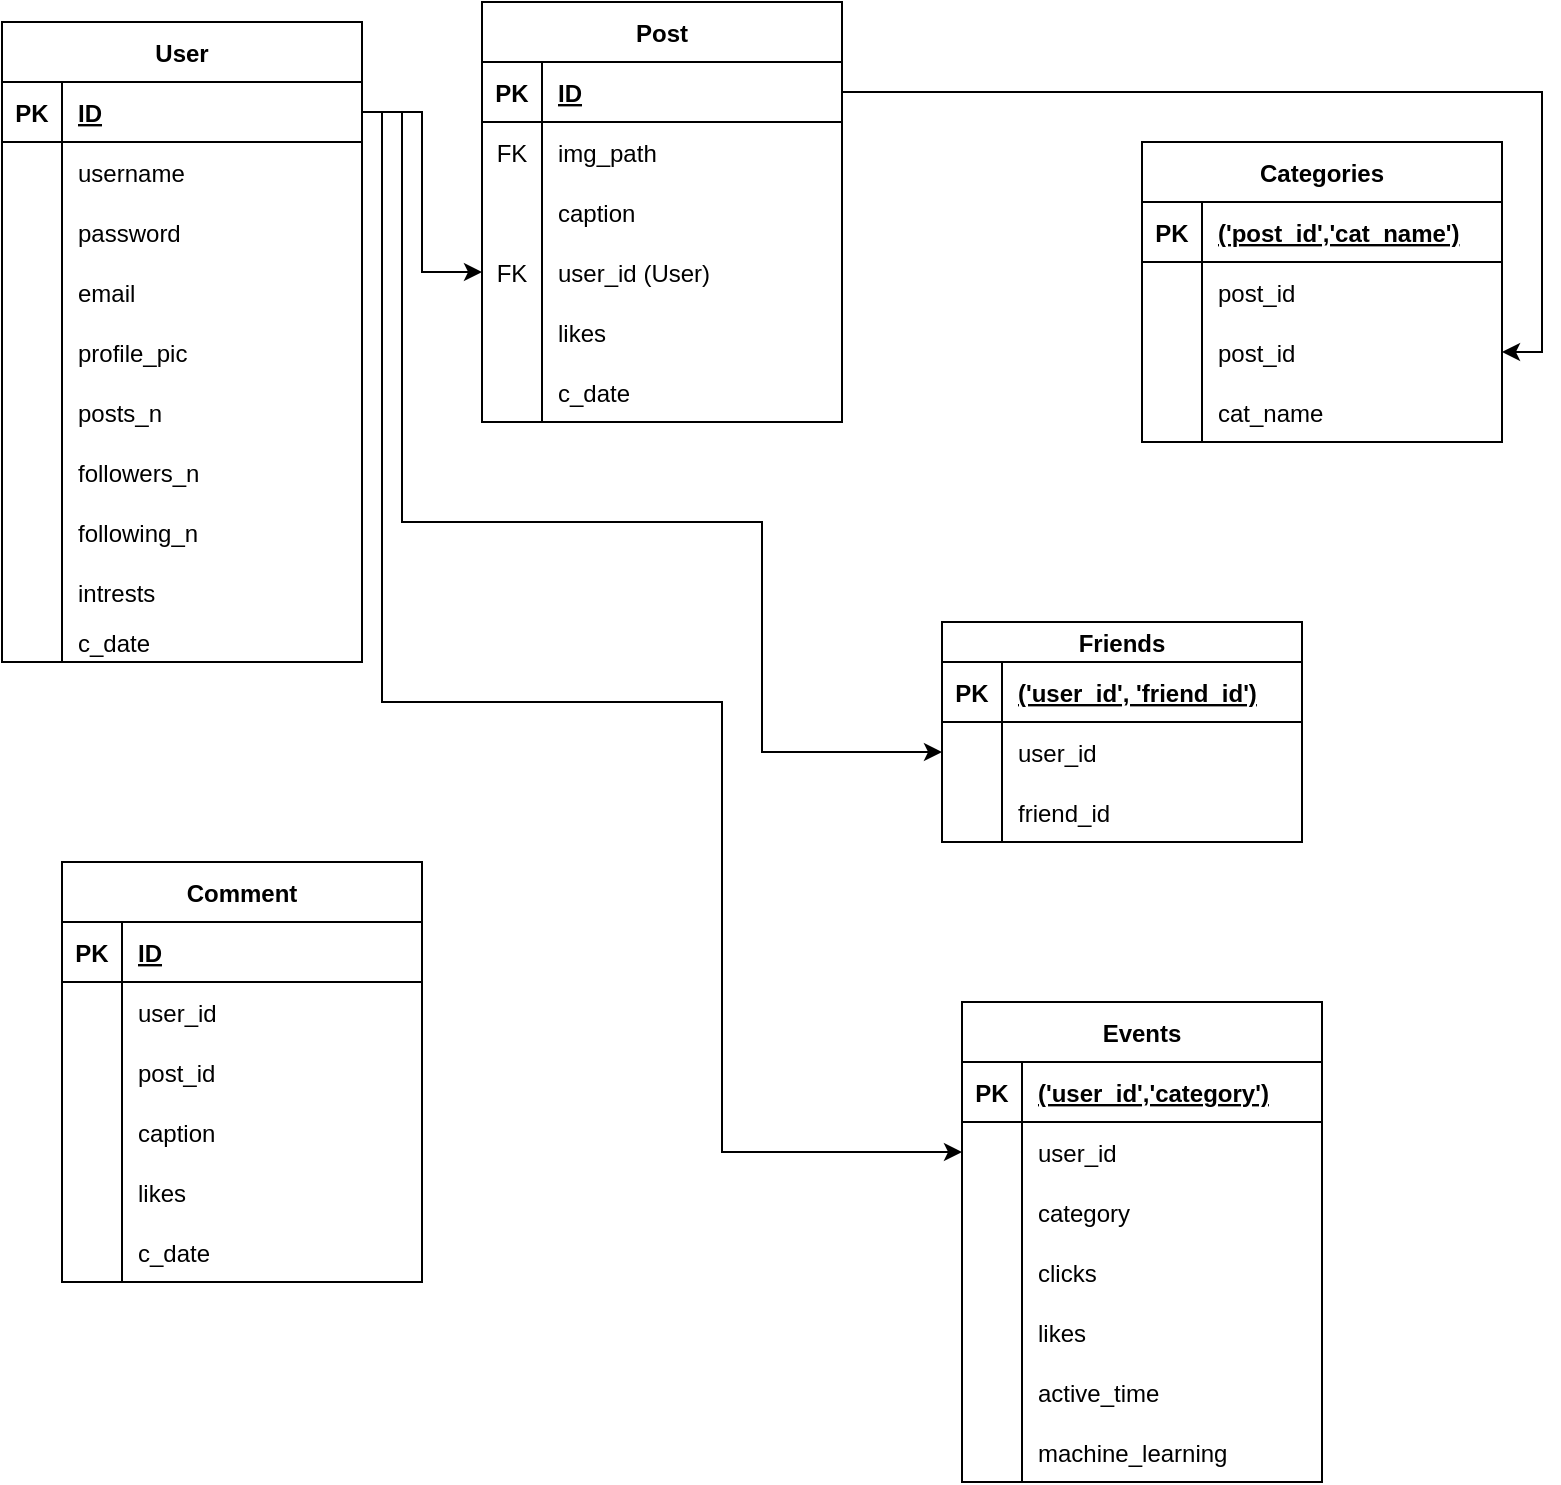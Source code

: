 <mxfile version="17.1.0" type="device"><diagram id="lx7LLQ6ni6LobfROGD-T" name="Page-1"><mxGraphModel dx="782" dy="706" grid="1" gridSize="10" guides="1" tooltips="1" connect="1" arrows="1" fold="1" page="1" pageScale="1" pageWidth="850" pageHeight="1100" math="0" shadow="0"><root><mxCell id="0"/><mxCell id="1" parent="0"/><mxCell id="xgUBNsa3OIaJ6jAXtoV_-1" value="User" style="shape=table;startSize=30;container=1;collapsible=1;childLayout=tableLayout;fixedRows=1;rowLines=0;fontStyle=1;align=center;resizeLast=1;" parent="1" vertex="1"><mxGeometry x="90" y="170" width="180" height="320" as="geometry"><mxRectangle x="150" y="130" width="60" height="30" as="alternateBounds"/></mxGeometry></mxCell><mxCell id="xgUBNsa3OIaJ6jAXtoV_-2" value="" style="shape=partialRectangle;collapsible=0;dropTarget=0;pointerEvents=0;fillColor=none;top=0;left=0;bottom=1;right=0;points=[[0,0.5],[1,0.5]];portConstraint=eastwest;" parent="xgUBNsa3OIaJ6jAXtoV_-1" vertex="1"><mxGeometry y="30" width="180" height="30" as="geometry"/></mxCell><mxCell id="xgUBNsa3OIaJ6jAXtoV_-3" value="PK" style="shape=partialRectangle;connectable=0;fillColor=none;top=0;left=0;bottom=0;right=0;fontStyle=1;overflow=hidden;" parent="xgUBNsa3OIaJ6jAXtoV_-2" vertex="1"><mxGeometry width="30" height="30" as="geometry"><mxRectangle width="30" height="30" as="alternateBounds"/></mxGeometry></mxCell><mxCell id="xgUBNsa3OIaJ6jAXtoV_-4" value="ID" style="shape=partialRectangle;connectable=0;fillColor=none;top=0;left=0;bottom=0;right=0;align=left;spacingLeft=6;fontStyle=5;overflow=hidden;" parent="xgUBNsa3OIaJ6jAXtoV_-2" vertex="1"><mxGeometry x="30" width="150" height="30" as="geometry"><mxRectangle width="150" height="30" as="alternateBounds"/></mxGeometry></mxCell><mxCell id="xgUBNsa3OIaJ6jAXtoV_-5" value="" style="shape=partialRectangle;collapsible=0;dropTarget=0;pointerEvents=0;fillColor=none;top=0;left=0;bottom=0;right=0;points=[[0,0.5],[1,0.5]];portConstraint=eastwest;" parent="xgUBNsa3OIaJ6jAXtoV_-1" vertex="1"><mxGeometry y="60" width="180" height="30" as="geometry"/></mxCell><mxCell id="xgUBNsa3OIaJ6jAXtoV_-6" value="" style="shape=partialRectangle;connectable=0;fillColor=none;top=0;left=0;bottom=0;right=0;editable=1;overflow=hidden;" parent="xgUBNsa3OIaJ6jAXtoV_-5" vertex="1"><mxGeometry width="30" height="30" as="geometry"><mxRectangle width="30" height="30" as="alternateBounds"/></mxGeometry></mxCell><mxCell id="xgUBNsa3OIaJ6jAXtoV_-7" value="username" style="shape=partialRectangle;connectable=0;fillColor=none;top=0;left=0;bottom=0;right=0;align=left;spacingLeft=6;overflow=hidden;" parent="xgUBNsa3OIaJ6jAXtoV_-5" vertex="1"><mxGeometry x="30" width="150" height="30" as="geometry"><mxRectangle width="150" height="30" as="alternateBounds"/></mxGeometry></mxCell><mxCell id="xgUBNsa3OIaJ6jAXtoV_-8" value="" style="shape=partialRectangle;collapsible=0;dropTarget=0;pointerEvents=0;fillColor=none;top=0;left=0;bottom=0;right=0;points=[[0,0.5],[1,0.5]];portConstraint=eastwest;" parent="xgUBNsa3OIaJ6jAXtoV_-1" vertex="1"><mxGeometry y="90" width="180" height="30" as="geometry"/></mxCell><mxCell id="xgUBNsa3OIaJ6jAXtoV_-9" value="" style="shape=partialRectangle;connectable=0;fillColor=none;top=0;left=0;bottom=0;right=0;editable=1;overflow=hidden;" parent="xgUBNsa3OIaJ6jAXtoV_-8" vertex="1"><mxGeometry width="30" height="30" as="geometry"><mxRectangle width="30" height="30" as="alternateBounds"/></mxGeometry></mxCell><mxCell id="xgUBNsa3OIaJ6jAXtoV_-10" value="password" style="shape=partialRectangle;connectable=0;fillColor=none;top=0;left=0;bottom=0;right=0;align=left;spacingLeft=6;overflow=hidden;" parent="xgUBNsa3OIaJ6jAXtoV_-8" vertex="1"><mxGeometry x="30" width="150" height="30" as="geometry"><mxRectangle width="150" height="30" as="alternateBounds"/></mxGeometry></mxCell><mxCell id="xgUBNsa3OIaJ6jAXtoV_-11" value="" style="shape=partialRectangle;collapsible=0;dropTarget=0;pointerEvents=0;fillColor=none;top=0;left=0;bottom=0;right=0;points=[[0,0.5],[1,0.5]];portConstraint=eastwest;" parent="xgUBNsa3OIaJ6jAXtoV_-1" vertex="1"><mxGeometry y="120" width="180" height="30" as="geometry"/></mxCell><mxCell id="xgUBNsa3OIaJ6jAXtoV_-12" value="" style="shape=partialRectangle;connectable=0;fillColor=none;top=0;left=0;bottom=0;right=0;editable=1;overflow=hidden;" parent="xgUBNsa3OIaJ6jAXtoV_-11" vertex="1"><mxGeometry width="30" height="30" as="geometry"><mxRectangle width="30" height="30" as="alternateBounds"/></mxGeometry></mxCell><mxCell id="xgUBNsa3OIaJ6jAXtoV_-13" value="email" style="shape=partialRectangle;connectable=0;fillColor=none;top=0;left=0;bottom=0;right=0;align=left;spacingLeft=6;overflow=hidden;" parent="xgUBNsa3OIaJ6jAXtoV_-11" vertex="1"><mxGeometry x="30" width="150" height="30" as="geometry"><mxRectangle width="150" height="30" as="alternateBounds"/></mxGeometry></mxCell><mxCell id="xgUBNsa3OIaJ6jAXtoV_-91" value="" style="shape=partialRectangle;collapsible=0;dropTarget=0;pointerEvents=0;fillColor=none;top=0;left=0;bottom=0;right=0;points=[[0,0.5],[1,0.5]];portConstraint=eastwest;" parent="xgUBNsa3OIaJ6jAXtoV_-1" vertex="1"><mxGeometry y="150" width="180" height="30" as="geometry"/></mxCell><mxCell id="xgUBNsa3OIaJ6jAXtoV_-92" value="" style="shape=partialRectangle;connectable=0;fillColor=none;top=0;left=0;bottom=0;right=0;editable=1;overflow=hidden;" parent="xgUBNsa3OIaJ6jAXtoV_-91" vertex="1"><mxGeometry width="30" height="30" as="geometry"><mxRectangle width="30" height="30" as="alternateBounds"/></mxGeometry></mxCell><mxCell id="xgUBNsa3OIaJ6jAXtoV_-93" value="profile_pic" style="shape=partialRectangle;connectable=0;fillColor=none;top=0;left=0;bottom=0;right=0;align=left;spacingLeft=6;overflow=hidden;" parent="xgUBNsa3OIaJ6jAXtoV_-91" vertex="1"><mxGeometry x="30" width="150" height="30" as="geometry"><mxRectangle width="150" height="30" as="alternateBounds"/></mxGeometry></mxCell><mxCell id="xgUBNsa3OIaJ6jAXtoV_-128" value="" style="shape=partialRectangle;collapsible=0;dropTarget=0;pointerEvents=0;fillColor=none;top=0;left=0;bottom=0;right=0;points=[[0,0.5],[1,0.5]];portConstraint=eastwest;" parent="xgUBNsa3OIaJ6jAXtoV_-1" vertex="1"><mxGeometry y="180" width="180" height="30" as="geometry"/></mxCell><mxCell id="xgUBNsa3OIaJ6jAXtoV_-129" value="" style="shape=partialRectangle;connectable=0;fillColor=none;top=0;left=0;bottom=0;right=0;editable=1;overflow=hidden;" parent="xgUBNsa3OIaJ6jAXtoV_-128" vertex="1"><mxGeometry width="30" height="30" as="geometry"><mxRectangle width="30" height="30" as="alternateBounds"/></mxGeometry></mxCell><mxCell id="xgUBNsa3OIaJ6jAXtoV_-130" value="posts_n" style="shape=partialRectangle;connectable=0;fillColor=none;top=0;left=0;bottom=0;right=0;align=left;spacingLeft=6;overflow=hidden;" parent="xgUBNsa3OIaJ6jAXtoV_-128" vertex="1"><mxGeometry x="30" width="150" height="30" as="geometry"><mxRectangle width="150" height="30" as="alternateBounds"/></mxGeometry></mxCell><mxCell id="xgUBNsa3OIaJ6jAXtoV_-131" value="" style="shape=partialRectangle;collapsible=0;dropTarget=0;pointerEvents=0;fillColor=none;top=0;left=0;bottom=0;right=0;points=[[0,0.5],[1,0.5]];portConstraint=eastwest;" parent="xgUBNsa3OIaJ6jAXtoV_-1" vertex="1"><mxGeometry y="210" width="180" height="30" as="geometry"/></mxCell><mxCell id="xgUBNsa3OIaJ6jAXtoV_-132" value="" style="shape=partialRectangle;connectable=0;fillColor=none;top=0;left=0;bottom=0;right=0;editable=1;overflow=hidden;" parent="xgUBNsa3OIaJ6jAXtoV_-131" vertex="1"><mxGeometry width="30" height="30" as="geometry"><mxRectangle width="30" height="30" as="alternateBounds"/></mxGeometry></mxCell><mxCell id="xgUBNsa3OIaJ6jAXtoV_-133" value="followers_n" style="shape=partialRectangle;connectable=0;fillColor=none;top=0;left=0;bottom=0;right=0;align=left;spacingLeft=6;overflow=hidden;" parent="xgUBNsa3OIaJ6jAXtoV_-131" vertex="1"><mxGeometry x="30" width="150" height="30" as="geometry"><mxRectangle width="150" height="30" as="alternateBounds"/></mxGeometry></mxCell><mxCell id="xgUBNsa3OIaJ6jAXtoV_-134" value="" style="shape=partialRectangle;collapsible=0;dropTarget=0;pointerEvents=0;fillColor=none;top=0;left=0;bottom=0;right=0;points=[[0,0.5],[1,0.5]];portConstraint=eastwest;" parent="xgUBNsa3OIaJ6jAXtoV_-1" vertex="1"><mxGeometry y="240" width="180" height="30" as="geometry"/></mxCell><mxCell id="xgUBNsa3OIaJ6jAXtoV_-135" value="" style="shape=partialRectangle;connectable=0;fillColor=none;top=0;left=0;bottom=0;right=0;editable=1;overflow=hidden;" parent="xgUBNsa3OIaJ6jAXtoV_-134" vertex="1"><mxGeometry width="30" height="30" as="geometry"><mxRectangle width="30" height="30" as="alternateBounds"/></mxGeometry></mxCell><mxCell id="xgUBNsa3OIaJ6jAXtoV_-136" value="following_n" style="shape=partialRectangle;connectable=0;fillColor=none;top=0;left=0;bottom=0;right=0;align=left;spacingLeft=6;overflow=hidden;" parent="xgUBNsa3OIaJ6jAXtoV_-134" vertex="1"><mxGeometry x="30" width="150" height="30" as="geometry"><mxRectangle width="150" height="30" as="alternateBounds"/></mxGeometry></mxCell><mxCell id="xgUBNsa3OIaJ6jAXtoV_-45" value="" style="shape=partialRectangle;collapsible=0;dropTarget=0;pointerEvents=0;fillColor=none;top=0;left=0;bottom=0;right=0;points=[[0,0.5],[1,0.5]];portConstraint=eastwest;" parent="xgUBNsa3OIaJ6jAXtoV_-1" vertex="1"><mxGeometry y="270" width="180" height="30" as="geometry"/></mxCell><mxCell id="xgUBNsa3OIaJ6jAXtoV_-46" value="" style="shape=partialRectangle;connectable=0;fillColor=none;top=0;left=0;bottom=0;right=0;editable=1;overflow=hidden;" parent="xgUBNsa3OIaJ6jAXtoV_-45" vertex="1"><mxGeometry width="30" height="30" as="geometry"><mxRectangle width="30" height="30" as="alternateBounds"/></mxGeometry></mxCell><mxCell id="xgUBNsa3OIaJ6jAXtoV_-47" value="intrests" style="shape=partialRectangle;connectable=0;fillColor=none;top=0;left=0;bottom=0;right=0;align=left;spacingLeft=6;overflow=hidden;" parent="xgUBNsa3OIaJ6jAXtoV_-45" vertex="1"><mxGeometry x="30" width="150" height="30" as="geometry"><mxRectangle width="150" height="30" as="alternateBounds"/></mxGeometry></mxCell><mxCell id="xgUBNsa3OIaJ6jAXtoV_-119" value="" style="shape=partialRectangle;collapsible=0;dropTarget=0;pointerEvents=0;fillColor=none;top=0;left=0;bottom=0;right=0;points=[[0,0.5],[1,0.5]];portConstraint=eastwest;" parent="xgUBNsa3OIaJ6jAXtoV_-1" vertex="1"><mxGeometry y="300" width="180" height="20" as="geometry"/></mxCell><mxCell id="xgUBNsa3OIaJ6jAXtoV_-120" value="" style="shape=partialRectangle;connectable=0;fillColor=none;top=0;left=0;bottom=0;right=0;editable=1;overflow=hidden;" parent="xgUBNsa3OIaJ6jAXtoV_-119" vertex="1"><mxGeometry width="30" height="20" as="geometry"><mxRectangle width="30" height="20" as="alternateBounds"/></mxGeometry></mxCell><mxCell id="xgUBNsa3OIaJ6jAXtoV_-121" value="c_date" style="shape=partialRectangle;connectable=0;fillColor=none;top=0;left=0;bottom=0;right=0;align=left;spacingLeft=6;overflow=hidden;" parent="xgUBNsa3OIaJ6jAXtoV_-119" vertex="1"><mxGeometry x="30" width="150" height="20" as="geometry"><mxRectangle width="150" height="20" as="alternateBounds"/></mxGeometry></mxCell><mxCell id="xgUBNsa3OIaJ6jAXtoV_-14" value="Post" style="shape=table;startSize=30;container=1;collapsible=1;childLayout=tableLayout;fixedRows=1;rowLines=0;fontStyle=1;align=center;resizeLast=1;" parent="1" vertex="1"><mxGeometry x="330" y="160" width="180" height="210" as="geometry"/></mxCell><mxCell id="xgUBNsa3OIaJ6jAXtoV_-15" value="" style="shape=partialRectangle;collapsible=0;dropTarget=0;pointerEvents=0;fillColor=none;top=0;left=0;bottom=1;right=0;points=[[0,0.5],[1,0.5]];portConstraint=eastwest;" parent="xgUBNsa3OIaJ6jAXtoV_-14" vertex="1"><mxGeometry y="30" width="180" height="30" as="geometry"/></mxCell><mxCell id="xgUBNsa3OIaJ6jAXtoV_-16" value="PK" style="shape=partialRectangle;connectable=0;fillColor=none;top=0;left=0;bottom=0;right=0;fontStyle=1;overflow=hidden;" parent="xgUBNsa3OIaJ6jAXtoV_-15" vertex="1"><mxGeometry width="30" height="30" as="geometry"><mxRectangle width="30" height="30" as="alternateBounds"/></mxGeometry></mxCell><mxCell id="xgUBNsa3OIaJ6jAXtoV_-17" value="ID" style="shape=partialRectangle;connectable=0;fillColor=none;top=0;left=0;bottom=0;right=0;align=left;spacingLeft=6;fontStyle=5;overflow=hidden;" parent="xgUBNsa3OIaJ6jAXtoV_-15" vertex="1"><mxGeometry x="30" width="150" height="30" as="geometry"><mxRectangle width="150" height="30" as="alternateBounds"/></mxGeometry></mxCell><mxCell id="xgUBNsa3OIaJ6jAXtoV_-18" value="" style="shape=partialRectangle;collapsible=0;dropTarget=0;pointerEvents=0;fillColor=none;top=0;left=0;bottom=0;right=0;points=[[0,0.5],[1,0.5]];portConstraint=eastwest;" parent="xgUBNsa3OIaJ6jAXtoV_-14" vertex="1"><mxGeometry y="60" width="180" height="30" as="geometry"/></mxCell><mxCell id="xgUBNsa3OIaJ6jAXtoV_-19" value="FK" style="shape=partialRectangle;connectable=0;fillColor=none;top=0;left=0;bottom=0;right=0;editable=1;overflow=hidden;" parent="xgUBNsa3OIaJ6jAXtoV_-18" vertex="1"><mxGeometry width="30" height="30" as="geometry"><mxRectangle width="30" height="30" as="alternateBounds"/></mxGeometry></mxCell><mxCell id="xgUBNsa3OIaJ6jAXtoV_-20" value="img_path" style="shape=partialRectangle;connectable=0;fillColor=none;top=0;left=0;bottom=0;right=0;align=left;spacingLeft=6;overflow=hidden;" parent="xgUBNsa3OIaJ6jAXtoV_-18" vertex="1"><mxGeometry x="30" width="150" height="30" as="geometry"><mxRectangle width="150" height="30" as="alternateBounds"/></mxGeometry></mxCell><mxCell id="xgUBNsa3OIaJ6jAXtoV_-21" value="" style="shape=partialRectangle;collapsible=0;dropTarget=0;pointerEvents=0;fillColor=none;top=0;left=0;bottom=0;right=0;points=[[0,0.5],[1,0.5]];portConstraint=eastwest;" parent="xgUBNsa3OIaJ6jAXtoV_-14" vertex="1"><mxGeometry y="90" width="180" height="30" as="geometry"/></mxCell><mxCell id="xgUBNsa3OIaJ6jAXtoV_-22" value="" style="shape=partialRectangle;connectable=0;fillColor=none;top=0;left=0;bottom=0;right=0;editable=1;overflow=hidden;" parent="xgUBNsa3OIaJ6jAXtoV_-21" vertex="1"><mxGeometry width="30" height="30" as="geometry"><mxRectangle width="30" height="30" as="alternateBounds"/></mxGeometry></mxCell><mxCell id="xgUBNsa3OIaJ6jAXtoV_-23" value="caption" style="shape=partialRectangle;connectable=0;fillColor=none;top=0;left=0;bottom=0;right=0;align=left;spacingLeft=6;overflow=hidden;" parent="xgUBNsa3OIaJ6jAXtoV_-21" vertex="1"><mxGeometry x="30" width="150" height="30" as="geometry"><mxRectangle width="150" height="30" as="alternateBounds"/></mxGeometry></mxCell><mxCell id="xgUBNsa3OIaJ6jAXtoV_-24" value="" style="shape=partialRectangle;collapsible=0;dropTarget=0;pointerEvents=0;fillColor=none;top=0;left=0;bottom=0;right=0;points=[[0,0.5],[1,0.5]];portConstraint=eastwest;" parent="xgUBNsa3OIaJ6jAXtoV_-14" vertex="1"><mxGeometry y="120" width="180" height="30" as="geometry"/></mxCell><mxCell id="xgUBNsa3OIaJ6jAXtoV_-25" value="FK" style="shape=partialRectangle;connectable=0;fillColor=none;top=0;left=0;bottom=0;right=0;editable=1;overflow=hidden;" parent="xgUBNsa3OIaJ6jAXtoV_-24" vertex="1"><mxGeometry width="30" height="30" as="geometry"><mxRectangle width="30" height="30" as="alternateBounds"/></mxGeometry></mxCell><mxCell id="xgUBNsa3OIaJ6jAXtoV_-26" value="user_id (User)" style="shape=partialRectangle;connectable=0;fillColor=none;top=0;left=0;bottom=0;right=0;align=left;spacingLeft=6;overflow=hidden;" parent="xgUBNsa3OIaJ6jAXtoV_-24" vertex="1"><mxGeometry x="30" width="150" height="30" as="geometry"><mxRectangle width="150" height="30" as="alternateBounds"/></mxGeometry></mxCell><mxCell id="xgUBNsa3OIaJ6jAXtoV_-76" value="" style="shape=partialRectangle;collapsible=0;dropTarget=0;pointerEvents=0;fillColor=none;top=0;left=0;bottom=0;right=0;points=[[0,0.5],[1,0.5]];portConstraint=eastwest;" parent="xgUBNsa3OIaJ6jAXtoV_-14" vertex="1"><mxGeometry y="150" width="180" height="30" as="geometry"/></mxCell><mxCell id="xgUBNsa3OIaJ6jAXtoV_-77" value="" style="shape=partialRectangle;connectable=0;fillColor=none;top=0;left=0;bottom=0;right=0;editable=1;overflow=hidden;" parent="xgUBNsa3OIaJ6jAXtoV_-76" vertex="1"><mxGeometry width="30" height="30" as="geometry"><mxRectangle width="30" height="30" as="alternateBounds"/></mxGeometry></mxCell><mxCell id="xgUBNsa3OIaJ6jAXtoV_-78" value="likes" style="shape=partialRectangle;connectable=0;fillColor=none;top=0;left=0;bottom=0;right=0;align=left;spacingLeft=6;overflow=hidden;" parent="xgUBNsa3OIaJ6jAXtoV_-76" vertex="1"><mxGeometry x="30" width="150" height="30" as="geometry"><mxRectangle width="150" height="30" as="alternateBounds"/></mxGeometry></mxCell><mxCell id="xgUBNsa3OIaJ6jAXtoV_-94" value="" style="shape=partialRectangle;collapsible=0;dropTarget=0;pointerEvents=0;fillColor=none;top=0;left=0;bottom=0;right=0;points=[[0,0.5],[1,0.5]];portConstraint=eastwest;" parent="xgUBNsa3OIaJ6jAXtoV_-14" vertex="1"><mxGeometry y="180" width="180" height="30" as="geometry"/></mxCell><mxCell id="xgUBNsa3OIaJ6jAXtoV_-95" value="" style="shape=partialRectangle;connectable=0;fillColor=none;top=0;left=0;bottom=0;right=0;editable=1;overflow=hidden;" parent="xgUBNsa3OIaJ6jAXtoV_-94" vertex="1"><mxGeometry width="30" height="30" as="geometry"><mxRectangle width="30" height="30" as="alternateBounds"/></mxGeometry></mxCell><mxCell id="xgUBNsa3OIaJ6jAXtoV_-96" value="c_date" style="shape=partialRectangle;connectable=0;fillColor=none;top=0;left=0;bottom=0;right=0;align=left;spacingLeft=6;overflow=hidden;" parent="xgUBNsa3OIaJ6jAXtoV_-94" vertex="1"><mxGeometry x="30" width="150" height="30" as="geometry"><mxRectangle width="150" height="30" as="alternateBounds"/></mxGeometry></mxCell><mxCell id="xgUBNsa3OIaJ6jAXtoV_-27" value="Comment" style="shape=table;startSize=30;container=1;collapsible=1;childLayout=tableLayout;fixedRows=1;rowLines=0;fontStyle=1;align=center;resizeLast=1;" parent="1" vertex="1"><mxGeometry x="120" y="590" width="180" height="210" as="geometry"/></mxCell><mxCell id="xgUBNsa3OIaJ6jAXtoV_-28" value="" style="shape=partialRectangle;collapsible=0;dropTarget=0;pointerEvents=0;fillColor=none;top=0;left=0;bottom=1;right=0;points=[[0,0.5],[1,0.5]];portConstraint=eastwest;" parent="xgUBNsa3OIaJ6jAXtoV_-27" vertex="1"><mxGeometry y="30" width="180" height="30" as="geometry"/></mxCell><mxCell id="xgUBNsa3OIaJ6jAXtoV_-29" value="PK" style="shape=partialRectangle;connectable=0;fillColor=none;top=0;left=0;bottom=0;right=0;fontStyle=1;overflow=hidden;" parent="xgUBNsa3OIaJ6jAXtoV_-28" vertex="1"><mxGeometry width="30" height="30" as="geometry"><mxRectangle width="30" height="30" as="alternateBounds"/></mxGeometry></mxCell><mxCell id="xgUBNsa3OIaJ6jAXtoV_-30" value="ID" style="shape=partialRectangle;connectable=0;fillColor=none;top=0;left=0;bottom=0;right=0;align=left;spacingLeft=6;fontStyle=5;overflow=hidden;" parent="xgUBNsa3OIaJ6jAXtoV_-28" vertex="1"><mxGeometry x="30" width="150" height="30" as="geometry"><mxRectangle width="150" height="30" as="alternateBounds"/></mxGeometry></mxCell><mxCell id="xgUBNsa3OIaJ6jAXtoV_-31" value="" style="shape=partialRectangle;collapsible=0;dropTarget=0;pointerEvents=0;fillColor=none;top=0;left=0;bottom=0;right=0;points=[[0,0.5],[1,0.5]];portConstraint=eastwest;" parent="xgUBNsa3OIaJ6jAXtoV_-27" vertex="1"><mxGeometry y="60" width="180" height="30" as="geometry"/></mxCell><mxCell id="xgUBNsa3OIaJ6jAXtoV_-32" value="" style="shape=partialRectangle;connectable=0;fillColor=none;top=0;left=0;bottom=0;right=0;editable=1;overflow=hidden;" parent="xgUBNsa3OIaJ6jAXtoV_-31" vertex="1"><mxGeometry width="30" height="30" as="geometry"><mxRectangle width="30" height="30" as="alternateBounds"/></mxGeometry></mxCell><mxCell id="xgUBNsa3OIaJ6jAXtoV_-33" value="user_id" style="shape=partialRectangle;connectable=0;fillColor=none;top=0;left=0;bottom=0;right=0;align=left;spacingLeft=6;overflow=hidden;" parent="xgUBNsa3OIaJ6jAXtoV_-31" vertex="1"><mxGeometry x="30" width="150" height="30" as="geometry"><mxRectangle width="150" height="30" as="alternateBounds"/></mxGeometry></mxCell><mxCell id="xgUBNsa3OIaJ6jAXtoV_-34" value="" style="shape=partialRectangle;collapsible=0;dropTarget=0;pointerEvents=0;fillColor=none;top=0;left=0;bottom=0;right=0;points=[[0,0.5],[1,0.5]];portConstraint=eastwest;" parent="xgUBNsa3OIaJ6jAXtoV_-27" vertex="1"><mxGeometry y="90" width="180" height="30" as="geometry"/></mxCell><mxCell id="xgUBNsa3OIaJ6jAXtoV_-35" value="" style="shape=partialRectangle;connectable=0;fillColor=none;top=0;left=0;bottom=0;right=0;editable=1;overflow=hidden;" parent="xgUBNsa3OIaJ6jAXtoV_-34" vertex="1"><mxGeometry width="30" height="30" as="geometry"><mxRectangle width="30" height="30" as="alternateBounds"/></mxGeometry></mxCell><mxCell id="xgUBNsa3OIaJ6jAXtoV_-36" value="post_id" style="shape=partialRectangle;connectable=0;fillColor=none;top=0;left=0;bottom=0;right=0;align=left;spacingLeft=6;overflow=hidden;" parent="xgUBNsa3OIaJ6jAXtoV_-34" vertex="1"><mxGeometry x="30" width="150" height="30" as="geometry"><mxRectangle width="150" height="30" as="alternateBounds"/></mxGeometry></mxCell><mxCell id="xgUBNsa3OIaJ6jAXtoV_-37" value="" style="shape=partialRectangle;collapsible=0;dropTarget=0;pointerEvents=0;fillColor=none;top=0;left=0;bottom=0;right=0;points=[[0,0.5],[1,0.5]];portConstraint=eastwest;" parent="xgUBNsa3OIaJ6jAXtoV_-27" vertex="1"><mxGeometry y="120" width="180" height="30" as="geometry"/></mxCell><mxCell id="xgUBNsa3OIaJ6jAXtoV_-38" value="" style="shape=partialRectangle;connectable=0;fillColor=none;top=0;left=0;bottom=0;right=0;editable=1;overflow=hidden;" parent="xgUBNsa3OIaJ6jAXtoV_-37" vertex="1"><mxGeometry width="30" height="30" as="geometry"><mxRectangle width="30" height="30" as="alternateBounds"/></mxGeometry></mxCell><mxCell id="xgUBNsa3OIaJ6jAXtoV_-39" value="caption" style="shape=partialRectangle;connectable=0;fillColor=none;top=0;left=0;bottom=0;right=0;align=left;spacingLeft=6;overflow=hidden;" parent="xgUBNsa3OIaJ6jAXtoV_-37" vertex="1"><mxGeometry x="30" width="150" height="30" as="geometry"><mxRectangle width="150" height="30" as="alternateBounds"/></mxGeometry></mxCell><mxCell id="xgUBNsa3OIaJ6jAXtoV_-79" value="" style="shape=partialRectangle;collapsible=0;dropTarget=0;pointerEvents=0;fillColor=none;top=0;left=0;bottom=0;right=0;points=[[0,0.5],[1,0.5]];portConstraint=eastwest;" parent="xgUBNsa3OIaJ6jAXtoV_-27" vertex="1"><mxGeometry y="150" width="180" height="30" as="geometry"/></mxCell><mxCell id="xgUBNsa3OIaJ6jAXtoV_-80" value="" style="shape=partialRectangle;connectable=0;fillColor=none;top=0;left=0;bottom=0;right=0;editable=1;overflow=hidden;" parent="xgUBNsa3OIaJ6jAXtoV_-79" vertex="1"><mxGeometry width="30" height="30" as="geometry"><mxRectangle width="30" height="30" as="alternateBounds"/></mxGeometry></mxCell><mxCell id="xgUBNsa3OIaJ6jAXtoV_-81" value="likes" style="shape=partialRectangle;connectable=0;fillColor=none;top=0;left=0;bottom=0;right=0;align=left;spacingLeft=6;overflow=hidden;" parent="xgUBNsa3OIaJ6jAXtoV_-79" vertex="1"><mxGeometry x="30" width="150" height="30" as="geometry"><mxRectangle width="150" height="30" as="alternateBounds"/></mxGeometry></mxCell><mxCell id="xgUBNsa3OIaJ6jAXtoV_-97" value="" style="shape=partialRectangle;collapsible=0;dropTarget=0;pointerEvents=0;fillColor=none;top=0;left=0;bottom=0;right=0;points=[[0,0.5],[1,0.5]];portConstraint=eastwest;" parent="xgUBNsa3OIaJ6jAXtoV_-27" vertex="1"><mxGeometry y="180" width="180" height="30" as="geometry"/></mxCell><mxCell id="xgUBNsa3OIaJ6jAXtoV_-98" value="" style="shape=partialRectangle;connectable=0;fillColor=none;top=0;left=0;bottom=0;right=0;editable=1;overflow=hidden;" parent="xgUBNsa3OIaJ6jAXtoV_-97" vertex="1"><mxGeometry width="30" height="30" as="geometry"><mxRectangle width="30" height="30" as="alternateBounds"/></mxGeometry></mxCell><mxCell id="xgUBNsa3OIaJ6jAXtoV_-99" value="c_date" style="shape=partialRectangle;connectable=0;fillColor=none;top=0;left=0;bottom=0;right=0;align=left;spacingLeft=6;overflow=hidden;" parent="xgUBNsa3OIaJ6jAXtoV_-97" vertex="1"><mxGeometry x="30" width="150" height="30" as="geometry"><mxRectangle width="150" height="30" as="alternateBounds"/></mxGeometry></mxCell><mxCell id="xgUBNsa3OIaJ6jAXtoV_-58" value="Friends" style="shape=table;startSize=20;container=1;collapsible=1;childLayout=tableLayout;fixedRows=1;rowLines=0;fontStyle=1;align=center;resizeLast=1;" parent="1" vertex="1"><mxGeometry x="560" y="470" width="180" height="110" as="geometry"/></mxCell><mxCell id="xgUBNsa3OIaJ6jAXtoV_-59" value="" style="shape=partialRectangle;collapsible=0;dropTarget=0;pointerEvents=0;fillColor=none;top=0;left=0;bottom=1;right=0;points=[[0,0.5],[1,0.5]];portConstraint=eastwest;" parent="xgUBNsa3OIaJ6jAXtoV_-58" vertex="1"><mxGeometry y="20" width="180" height="30" as="geometry"/></mxCell><mxCell id="xgUBNsa3OIaJ6jAXtoV_-60" value="PK" style="shape=partialRectangle;connectable=0;fillColor=none;top=0;left=0;bottom=0;right=0;fontStyle=1;overflow=hidden;" parent="xgUBNsa3OIaJ6jAXtoV_-59" vertex="1"><mxGeometry width="30" height="30" as="geometry"><mxRectangle width="30" height="30" as="alternateBounds"/></mxGeometry></mxCell><mxCell id="xgUBNsa3OIaJ6jAXtoV_-61" value="('user_id', 'friend_id')" style="shape=partialRectangle;connectable=0;fillColor=none;top=0;left=0;bottom=0;right=0;align=left;spacingLeft=6;fontStyle=5;overflow=hidden;" parent="xgUBNsa3OIaJ6jAXtoV_-59" vertex="1"><mxGeometry x="30" width="150" height="30" as="geometry"><mxRectangle width="150" height="30" as="alternateBounds"/></mxGeometry></mxCell><mxCell id="xgUBNsa3OIaJ6jAXtoV_-62" value="" style="shape=partialRectangle;collapsible=0;dropTarget=0;pointerEvents=0;fillColor=none;top=0;left=0;bottom=0;right=0;points=[[0,0.5],[1,0.5]];portConstraint=eastwest;" parent="xgUBNsa3OIaJ6jAXtoV_-58" vertex="1"><mxGeometry y="50" width="180" height="30" as="geometry"/></mxCell><mxCell id="xgUBNsa3OIaJ6jAXtoV_-63" value="" style="shape=partialRectangle;connectable=0;fillColor=none;top=0;left=0;bottom=0;right=0;editable=1;overflow=hidden;" parent="xgUBNsa3OIaJ6jAXtoV_-62" vertex="1"><mxGeometry width="30" height="30" as="geometry"><mxRectangle width="30" height="30" as="alternateBounds"/></mxGeometry></mxCell><mxCell id="xgUBNsa3OIaJ6jAXtoV_-64" value="user_id" style="shape=partialRectangle;connectable=0;fillColor=none;top=0;left=0;bottom=0;right=0;align=left;spacingLeft=6;overflow=hidden;" parent="xgUBNsa3OIaJ6jAXtoV_-62" vertex="1"><mxGeometry x="30" width="150" height="30" as="geometry"><mxRectangle width="150" height="30" as="alternateBounds"/></mxGeometry></mxCell><mxCell id="xgUBNsa3OIaJ6jAXtoV_-65" value="" style="shape=partialRectangle;collapsible=0;dropTarget=0;pointerEvents=0;fillColor=none;top=0;left=0;bottom=0;right=0;points=[[0,0.5],[1,0.5]];portConstraint=eastwest;" parent="xgUBNsa3OIaJ6jAXtoV_-58" vertex="1"><mxGeometry y="80" width="180" height="30" as="geometry"/></mxCell><mxCell id="xgUBNsa3OIaJ6jAXtoV_-66" value="" style="shape=partialRectangle;connectable=0;fillColor=none;top=0;left=0;bottom=0;right=0;editable=1;overflow=hidden;" parent="xgUBNsa3OIaJ6jAXtoV_-65" vertex="1"><mxGeometry width="30" height="30" as="geometry"><mxRectangle width="30" height="30" as="alternateBounds"/></mxGeometry></mxCell><mxCell id="xgUBNsa3OIaJ6jAXtoV_-67" value="friend_id" style="shape=partialRectangle;connectable=0;fillColor=none;top=0;left=0;bottom=0;right=0;align=left;spacingLeft=6;overflow=hidden;" parent="xgUBNsa3OIaJ6jAXtoV_-65" vertex="1"><mxGeometry x="30" width="150" height="30" as="geometry"><mxRectangle width="150" height="30" as="alternateBounds"/></mxGeometry></mxCell><mxCell id="xgUBNsa3OIaJ6jAXtoV_-74" style="edgeStyle=orthogonalEdgeStyle;rounded=0;orthogonalLoop=1;jettySize=auto;html=1;entryX=0;entryY=0.5;entryDx=0;entryDy=0;exitX=1;exitY=0.5;exitDx=0;exitDy=0;" parent="1" source="xgUBNsa3OIaJ6jAXtoV_-2" target="xgUBNsa3OIaJ6jAXtoV_-24" edge="1"><mxGeometry relative="1" as="geometry"/></mxCell><mxCell id="xgUBNsa3OIaJ6jAXtoV_-137" value="Events" style="shape=table;startSize=30;container=1;collapsible=1;childLayout=tableLayout;fixedRows=1;rowLines=0;fontStyle=1;align=center;resizeLast=1;" parent="1" vertex="1"><mxGeometry x="570" y="660" width="180" height="240" as="geometry"/></mxCell><mxCell id="xgUBNsa3OIaJ6jAXtoV_-138" value="" style="shape=partialRectangle;collapsible=0;dropTarget=0;pointerEvents=0;fillColor=none;top=0;left=0;bottom=1;right=0;points=[[0,0.5],[1,0.5]];portConstraint=eastwest;" parent="xgUBNsa3OIaJ6jAXtoV_-137" vertex="1"><mxGeometry y="30" width="180" height="30" as="geometry"/></mxCell><mxCell id="xgUBNsa3OIaJ6jAXtoV_-139" value="PK" style="shape=partialRectangle;connectable=0;fillColor=none;top=0;left=0;bottom=0;right=0;fontStyle=1;overflow=hidden;" parent="xgUBNsa3OIaJ6jAXtoV_-138" vertex="1"><mxGeometry width="30" height="30" as="geometry"><mxRectangle width="30" height="30" as="alternateBounds"/></mxGeometry></mxCell><mxCell id="xgUBNsa3OIaJ6jAXtoV_-140" value="('user_id','category')" style="shape=partialRectangle;connectable=0;fillColor=none;top=0;left=0;bottom=0;right=0;align=left;spacingLeft=6;fontStyle=5;overflow=hidden;" parent="xgUBNsa3OIaJ6jAXtoV_-138" vertex="1"><mxGeometry x="30" width="150" height="30" as="geometry"><mxRectangle width="150" height="30" as="alternateBounds"/></mxGeometry></mxCell><mxCell id="xgUBNsa3OIaJ6jAXtoV_-141" value="" style="shape=partialRectangle;collapsible=0;dropTarget=0;pointerEvents=0;fillColor=none;top=0;left=0;bottom=0;right=0;points=[[0,0.5],[1,0.5]];portConstraint=eastwest;" parent="xgUBNsa3OIaJ6jAXtoV_-137" vertex="1"><mxGeometry y="60" width="180" height="30" as="geometry"/></mxCell><mxCell id="xgUBNsa3OIaJ6jAXtoV_-142" value="" style="shape=partialRectangle;connectable=0;fillColor=none;top=0;left=0;bottom=0;right=0;editable=1;overflow=hidden;" parent="xgUBNsa3OIaJ6jAXtoV_-141" vertex="1"><mxGeometry width="30" height="30" as="geometry"><mxRectangle width="30" height="30" as="alternateBounds"/></mxGeometry></mxCell><mxCell id="xgUBNsa3OIaJ6jAXtoV_-143" value="user_id" style="shape=partialRectangle;connectable=0;fillColor=none;top=0;left=0;bottom=0;right=0;align=left;spacingLeft=6;overflow=hidden;" parent="xgUBNsa3OIaJ6jAXtoV_-141" vertex="1"><mxGeometry x="30" width="150" height="30" as="geometry"><mxRectangle width="150" height="30" as="alternateBounds"/></mxGeometry></mxCell><mxCell id="xgUBNsa3OIaJ6jAXtoV_-144" value="" style="shape=partialRectangle;collapsible=0;dropTarget=0;pointerEvents=0;fillColor=none;top=0;left=0;bottom=0;right=0;points=[[0,0.5],[1,0.5]];portConstraint=eastwest;" parent="xgUBNsa3OIaJ6jAXtoV_-137" vertex="1"><mxGeometry y="90" width="180" height="30" as="geometry"/></mxCell><mxCell id="xgUBNsa3OIaJ6jAXtoV_-145" value="" style="shape=partialRectangle;connectable=0;fillColor=none;top=0;left=0;bottom=0;right=0;editable=1;overflow=hidden;" parent="xgUBNsa3OIaJ6jAXtoV_-144" vertex="1"><mxGeometry width="30" height="30" as="geometry"><mxRectangle width="30" height="30" as="alternateBounds"/></mxGeometry></mxCell><mxCell id="xgUBNsa3OIaJ6jAXtoV_-146" value="category" style="shape=partialRectangle;connectable=0;fillColor=none;top=0;left=0;bottom=0;right=0;align=left;spacingLeft=6;overflow=hidden;" parent="xgUBNsa3OIaJ6jAXtoV_-144" vertex="1"><mxGeometry x="30" width="150" height="30" as="geometry"><mxRectangle width="150" height="30" as="alternateBounds"/></mxGeometry></mxCell><mxCell id="xgUBNsa3OIaJ6jAXtoV_-147" value="" style="shape=partialRectangle;collapsible=0;dropTarget=0;pointerEvents=0;fillColor=none;top=0;left=0;bottom=0;right=0;points=[[0,0.5],[1,0.5]];portConstraint=eastwest;" parent="xgUBNsa3OIaJ6jAXtoV_-137" vertex="1"><mxGeometry y="120" width="180" height="30" as="geometry"/></mxCell><mxCell id="xgUBNsa3OIaJ6jAXtoV_-148" value="" style="shape=partialRectangle;connectable=0;fillColor=none;top=0;left=0;bottom=0;right=0;editable=1;overflow=hidden;" parent="xgUBNsa3OIaJ6jAXtoV_-147" vertex="1"><mxGeometry width="30" height="30" as="geometry"><mxRectangle width="30" height="30" as="alternateBounds"/></mxGeometry></mxCell><mxCell id="xgUBNsa3OIaJ6jAXtoV_-149" value="clicks" style="shape=partialRectangle;connectable=0;fillColor=none;top=0;left=0;bottom=0;right=0;align=left;spacingLeft=6;overflow=hidden;" parent="xgUBNsa3OIaJ6jAXtoV_-147" vertex="1"><mxGeometry x="30" width="150" height="30" as="geometry"><mxRectangle width="150" height="30" as="alternateBounds"/></mxGeometry></mxCell><mxCell id="xgUBNsa3OIaJ6jAXtoV_-150" value="" style="shape=partialRectangle;collapsible=0;dropTarget=0;pointerEvents=0;fillColor=none;top=0;left=0;bottom=0;right=0;points=[[0,0.5],[1,0.5]];portConstraint=eastwest;" parent="xgUBNsa3OIaJ6jAXtoV_-137" vertex="1"><mxGeometry y="150" width="180" height="30" as="geometry"/></mxCell><mxCell id="xgUBNsa3OIaJ6jAXtoV_-151" value="" style="shape=partialRectangle;connectable=0;fillColor=none;top=0;left=0;bottom=0;right=0;editable=1;overflow=hidden;" parent="xgUBNsa3OIaJ6jAXtoV_-150" vertex="1"><mxGeometry width="30" height="30" as="geometry"><mxRectangle width="30" height="30" as="alternateBounds"/></mxGeometry></mxCell><mxCell id="xgUBNsa3OIaJ6jAXtoV_-152" value="likes" style="shape=partialRectangle;connectable=0;fillColor=none;top=0;left=0;bottom=0;right=0;align=left;spacingLeft=6;overflow=hidden;" parent="xgUBNsa3OIaJ6jAXtoV_-150" vertex="1"><mxGeometry x="30" width="150" height="30" as="geometry"><mxRectangle width="150" height="30" as="alternateBounds"/></mxGeometry></mxCell><mxCell id="xgUBNsa3OIaJ6jAXtoV_-153" value="" style="shape=partialRectangle;collapsible=0;dropTarget=0;pointerEvents=0;fillColor=none;top=0;left=0;bottom=0;right=0;points=[[0,0.5],[1,0.5]];portConstraint=eastwest;" parent="xgUBNsa3OIaJ6jAXtoV_-137" vertex="1"><mxGeometry y="180" width="180" height="30" as="geometry"/></mxCell><mxCell id="xgUBNsa3OIaJ6jAXtoV_-154" value="" style="shape=partialRectangle;connectable=0;fillColor=none;top=0;left=0;bottom=0;right=0;editable=1;overflow=hidden;" parent="xgUBNsa3OIaJ6jAXtoV_-153" vertex="1"><mxGeometry width="30" height="30" as="geometry"><mxRectangle width="30" height="30" as="alternateBounds"/></mxGeometry></mxCell><mxCell id="xgUBNsa3OIaJ6jAXtoV_-155" value="active_time" style="shape=partialRectangle;connectable=0;fillColor=none;top=0;left=0;bottom=0;right=0;align=left;spacingLeft=6;overflow=hidden;" parent="xgUBNsa3OIaJ6jAXtoV_-153" vertex="1"><mxGeometry x="30" width="150" height="30" as="geometry"><mxRectangle width="150" height="30" as="alternateBounds"/></mxGeometry></mxCell><mxCell id="xgUBNsa3OIaJ6jAXtoV_-193" value="" style="shape=partialRectangle;collapsible=0;dropTarget=0;pointerEvents=0;fillColor=none;top=0;left=0;bottom=0;right=0;points=[[0,0.5],[1,0.5]];portConstraint=eastwest;" parent="xgUBNsa3OIaJ6jAXtoV_-137" vertex="1"><mxGeometry y="210" width="180" height="30" as="geometry"/></mxCell><mxCell id="xgUBNsa3OIaJ6jAXtoV_-194" value="" style="shape=partialRectangle;connectable=0;fillColor=none;top=0;left=0;bottom=0;right=0;editable=1;overflow=hidden;" parent="xgUBNsa3OIaJ6jAXtoV_-193" vertex="1"><mxGeometry width="30" height="30" as="geometry"><mxRectangle width="30" height="30" as="alternateBounds"/></mxGeometry></mxCell><mxCell id="xgUBNsa3OIaJ6jAXtoV_-195" value="machine_learning" style="shape=partialRectangle;connectable=0;fillColor=none;top=0;left=0;bottom=0;right=0;align=left;spacingLeft=6;overflow=hidden;" parent="xgUBNsa3OIaJ6jAXtoV_-193" vertex="1"><mxGeometry x="30" width="150" height="30" as="geometry"><mxRectangle width="150" height="30" as="alternateBounds"/></mxGeometry></mxCell><mxCell id="xgUBNsa3OIaJ6jAXtoV_-156" value="Categories" style="shape=table;startSize=30;container=1;collapsible=1;childLayout=tableLayout;fixedRows=1;rowLines=0;fontStyle=1;align=center;resizeLast=1;" parent="1" vertex="1"><mxGeometry x="660" y="230" width="180" height="150" as="geometry"/></mxCell><mxCell id="xgUBNsa3OIaJ6jAXtoV_-157" value="" style="shape=partialRectangle;collapsible=0;dropTarget=0;pointerEvents=0;fillColor=none;top=0;left=0;bottom=1;right=0;points=[[0,0.5],[1,0.5]];portConstraint=eastwest;" parent="xgUBNsa3OIaJ6jAXtoV_-156" vertex="1"><mxGeometry y="30" width="180" height="30" as="geometry"/></mxCell><mxCell id="xgUBNsa3OIaJ6jAXtoV_-158" value="PK" style="shape=partialRectangle;connectable=0;fillColor=none;top=0;left=0;bottom=0;right=0;fontStyle=1;overflow=hidden;" parent="xgUBNsa3OIaJ6jAXtoV_-157" vertex="1"><mxGeometry width="30" height="30" as="geometry"><mxRectangle width="30" height="30" as="alternateBounds"/></mxGeometry></mxCell><mxCell id="xgUBNsa3OIaJ6jAXtoV_-159" value="('post_id','cat_name')" style="shape=partialRectangle;connectable=0;fillColor=none;top=0;left=0;bottom=0;right=0;align=left;spacingLeft=6;fontStyle=5;overflow=hidden;" parent="xgUBNsa3OIaJ6jAXtoV_-157" vertex="1"><mxGeometry x="30" width="150" height="30" as="geometry"><mxRectangle width="150" height="30" as="alternateBounds"/></mxGeometry></mxCell><mxCell id="xgUBNsa3OIaJ6jAXtoV_-190" value="" style="shape=partialRectangle;collapsible=0;dropTarget=0;pointerEvents=0;fillColor=none;top=0;left=0;bottom=0;right=0;points=[[0,0.5],[1,0.5]];portConstraint=eastwest;" parent="xgUBNsa3OIaJ6jAXtoV_-156" vertex="1"><mxGeometry y="60" width="180" height="30" as="geometry"/></mxCell><mxCell id="xgUBNsa3OIaJ6jAXtoV_-191" value="" style="shape=partialRectangle;connectable=0;fillColor=none;top=0;left=0;bottom=0;right=0;editable=1;overflow=hidden;" parent="xgUBNsa3OIaJ6jAXtoV_-190" vertex="1"><mxGeometry width="30" height="30" as="geometry"><mxRectangle width="30" height="30" as="alternateBounds"/></mxGeometry></mxCell><mxCell id="xgUBNsa3OIaJ6jAXtoV_-192" value="post_id" style="shape=partialRectangle;connectable=0;fillColor=none;top=0;left=0;bottom=0;right=0;align=left;spacingLeft=6;overflow=hidden;" parent="xgUBNsa3OIaJ6jAXtoV_-190" vertex="1"><mxGeometry x="30" width="150" height="30" as="geometry"><mxRectangle width="150" height="30" as="alternateBounds"/></mxGeometry></mxCell><mxCell id="xgUBNsa3OIaJ6jAXtoV_-160" value="" style="shape=partialRectangle;collapsible=0;dropTarget=0;pointerEvents=0;fillColor=none;top=0;left=0;bottom=0;right=0;points=[[0,0.5],[1,0.5]];portConstraint=eastwest;" parent="xgUBNsa3OIaJ6jAXtoV_-156" vertex="1"><mxGeometry y="90" width="180" height="30" as="geometry"/></mxCell><mxCell id="xgUBNsa3OIaJ6jAXtoV_-161" value="" style="shape=partialRectangle;connectable=0;fillColor=none;top=0;left=0;bottom=0;right=0;editable=1;overflow=hidden;" parent="xgUBNsa3OIaJ6jAXtoV_-160" vertex="1"><mxGeometry width="30" height="30" as="geometry"><mxRectangle width="30" height="30" as="alternateBounds"/></mxGeometry></mxCell><mxCell id="xgUBNsa3OIaJ6jAXtoV_-162" value="post_id" style="shape=partialRectangle;connectable=0;fillColor=none;top=0;left=0;bottom=0;right=0;align=left;spacingLeft=6;overflow=hidden;" parent="xgUBNsa3OIaJ6jAXtoV_-160" vertex="1"><mxGeometry x="30" width="150" height="30" as="geometry"><mxRectangle width="150" height="30" as="alternateBounds"/></mxGeometry></mxCell><mxCell id="xgUBNsa3OIaJ6jAXtoV_-163" value="" style="shape=partialRectangle;collapsible=0;dropTarget=0;pointerEvents=0;fillColor=none;top=0;left=0;bottom=0;right=0;points=[[0,0.5],[1,0.5]];portConstraint=eastwest;" parent="xgUBNsa3OIaJ6jAXtoV_-156" vertex="1"><mxGeometry y="120" width="180" height="30" as="geometry"/></mxCell><mxCell id="xgUBNsa3OIaJ6jAXtoV_-164" value="" style="shape=partialRectangle;connectable=0;fillColor=none;top=0;left=0;bottom=0;right=0;editable=1;overflow=hidden;" parent="xgUBNsa3OIaJ6jAXtoV_-163" vertex="1"><mxGeometry width="30" height="30" as="geometry"><mxRectangle width="30" height="30" as="alternateBounds"/></mxGeometry></mxCell><mxCell id="xgUBNsa3OIaJ6jAXtoV_-165" value="cat_name" style="shape=partialRectangle;connectable=0;fillColor=none;top=0;left=0;bottom=0;right=0;align=left;spacingLeft=6;overflow=hidden;" parent="xgUBNsa3OIaJ6jAXtoV_-163" vertex="1"><mxGeometry x="30" width="150" height="30" as="geometry"><mxRectangle width="150" height="30" as="alternateBounds"/></mxGeometry></mxCell><mxCell id="xgUBNsa3OIaJ6jAXtoV_-187" style="edgeStyle=orthogonalEdgeStyle;rounded=0;orthogonalLoop=1;jettySize=auto;html=1;exitX=1;exitY=0.5;exitDx=0;exitDy=0;entryX=1;entryY=0.5;entryDx=0;entryDy=0;" parent="1" source="xgUBNsa3OIaJ6jAXtoV_-15" target="xgUBNsa3OIaJ6jAXtoV_-160" edge="1"><mxGeometry relative="1" as="geometry"/></mxCell><mxCell id="Axnox6TOKrfLzGTd9bhI-1" style="edgeStyle=orthogonalEdgeStyle;rounded=0;orthogonalLoop=1;jettySize=auto;html=1;exitX=1;exitY=0.5;exitDx=0;exitDy=0;entryX=0;entryY=0.5;entryDx=0;entryDy=0;" edge="1" parent="1" source="xgUBNsa3OIaJ6jAXtoV_-2" target="xgUBNsa3OIaJ6jAXtoV_-62"><mxGeometry relative="1" as="geometry"><Array as="points"><mxPoint x="290" y="215"/><mxPoint x="290" y="420"/><mxPoint x="470" y="420"/><mxPoint x="470" y="535"/></Array></mxGeometry></mxCell><mxCell id="Axnox6TOKrfLzGTd9bhI-2" style="edgeStyle=orthogonalEdgeStyle;rounded=0;orthogonalLoop=1;jettySize=auto;html=1;exitX=1;exitY=0.5;exitDx=0;exitDy=0;entryX=0;entryY=0.5;entryDx=0;entryDy=0;" edge="1" parent="1" source="xgUBNsa3OIaJ6jAXtoV_-2" target="xgUBNsa3OIaJ6jAXtoV_-141"><mxGeometry relative="1" as="geometry"><Array as="points"><mxPoint x="280" y="215"/><mxPoint x="280" y="510"/><mxPoint x="450" y="510"/><mxPoint x="450" y="735"/></Array></mxGeometry></mxCell></root></mxGraphModel></diagram></mxfile>